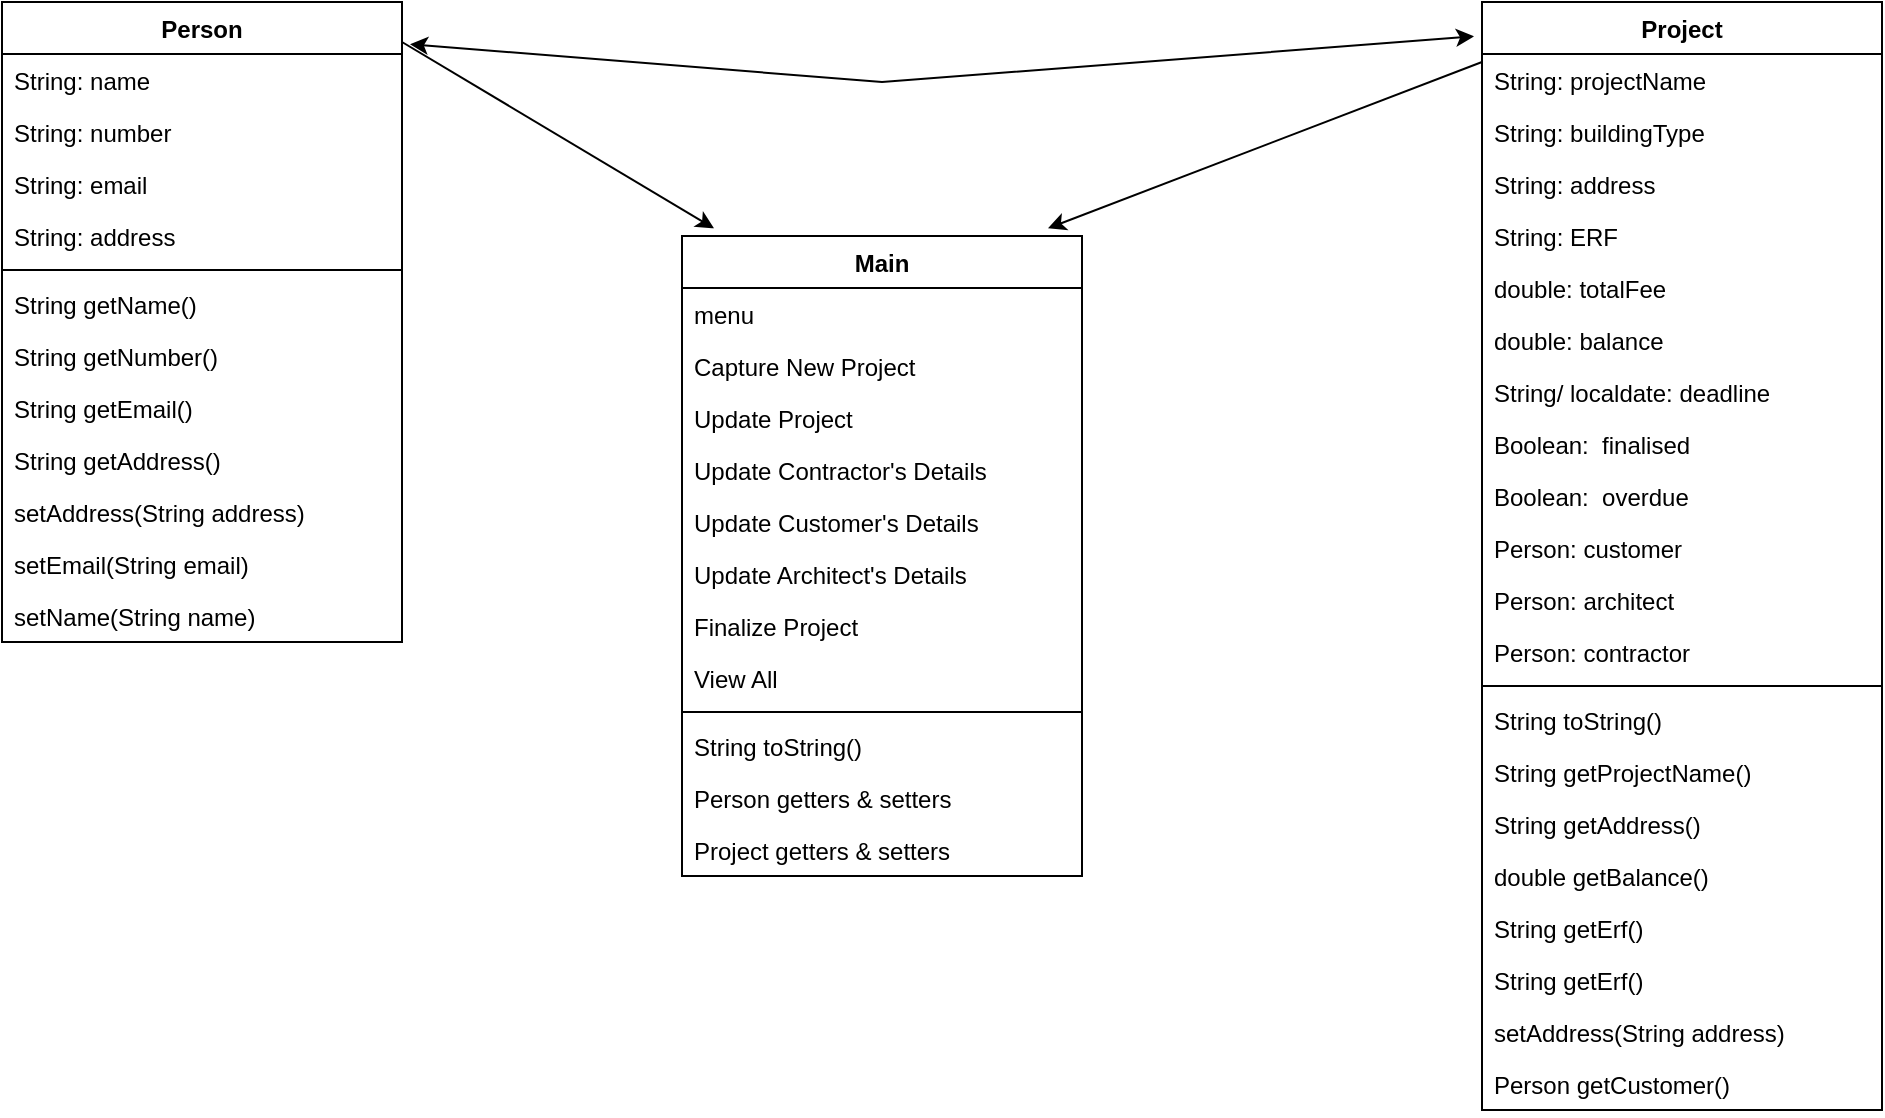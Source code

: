 <mxfile version="20.2.8" type="device"><diagram id="5MRDalEl64zQKChqdPxY" name="Page-1"><mxGraphModel dx="1106" dy="734" grid="1" gridSize="10" guides="1" tooltips="1" connect="1" arrows="1" fold="1" page="1" pageScale="1" pageWidth="1169" pageHeight="827" math="0" shadow="0"><root><mxCell id="0"/><mxCell id="1" parent="0"/><mxCell id="2aHAEHzLw0oZ_h3OBZql-5" value="Project" style="swimlane;fontStyle=1;align=center;verticalAlign=top;childLayout=stackLayout;horizontal=1;startSize=26;horizontalStack=0;resizeParent=1;resizeParentMax=0;resizeLast=0;collapsible=1;marginBottom=0;" vertex="1" parent="1"><mxGeometry x="850" y="50" width="200" height="554" as="geometry"/></mxCell><mxCell id="2aHAEHzLw0oZ_h3OBZql-19" value="String: projectName" style="text;strokeColor=none;fillColor=none;align=left;verticalAlign=top;spacingLeft=4;spacingRight=4;overflow=hidden;rotatable=0;points=[[0,0.5],[1,0.5]];portConstraint=eastwest;" vertex="1" parent="2aHAEHzLw0oZ_h3OBZql-5"><mxGeometry y="26" width="200" height="26" as="geometry"/></mxCell><mxCell id="2aHAEHzLw0oZ_h3OBZql-6" value="String: buildingType" style="text;strokeColor=none;fillColor=none;align=left;verticalAlign=top;spacingLeft=4;spacingRight=4;overflow=hidden;rotatable=0;points=[[0,0.5],[1,0.5]];portConstraint=eastwest;" vertex="1" parent="2aHAEHzLw0oZ_h3OBZql-5"><mxGeometry y="52" width="200" height="26" as="geometry"/></mxCell><mxCell id="2aHAEHzLw0oZ_h3OBZql-20" value="String: address" style="text;strokeColor=none;fillColor=none;align=left;verticalAlign=top;spacingLeft=4;spacingRight=4;overflow=hidden;rotatable=0;points=[[0,0.5],[1,0.5]];portConstraint=eastwest;" vertex="1" parent="2aHAEHzLw0oZ_h3OBZql-5"><mxGeometry y="78" width="200" height="26" as="geometry"/></mxCell><mxCell id="2aHAEHzLw0oZ_h3OBZql-21" value="String: ERF" style="text;strokeColor=none;fillColor=none;align=left;verticalAlign=top;spacingLeft=4;spacingRight=4;overflow=hidden;rotatable=0;points=[[0,0.5],[1,0.5]];portConstraint=eastwest;" vertex="1" parent="2aHAEHzLw0oZ_h3OBZql-5"><mxGeometry y="104" width="200" height="26" as="geometry"/></mxCell><mxCell id="2aHAEHzLw0oZ_h3OBZql-22" value="double: totalFee" style="text;strokeColor=none;fillColor=none;align=left;verticalAlign=top;spacingLeft=4;spacingRight=4;overflow=hidden;rotatable=0;points=[[0,0.5],[1,0.5]];portConstraint=eastwest;" vertex="1" parent="2aHAEHzLw0oZ_h3OBZql-5"><mxGeometry y="130" width="200" height="26" as="geometry"/></mxCell><mxCell id="2aHAEHzLw0oZ_h3OBZql-23" value="double: balance" style="text;strokeColor=none;fillColor=none;align=left;verticalAlign=top;spacingLeft=4;spacingRight=4;overflow=hidden;rotatable=0;points=[[0,0.5],[1,0.5]];portConstraint=eastwest;" vertex="1" parent="2aHAEHzLw0oZ_h3OBZql-5"><mxGeometry y="156" width="200" height="26" as="geometry"/></mxCell><mxCell id="2aHAEHzLw0oZ_h3OBZql-24" value="String/ localdate: deadline" style="text;strokeColor=none;fillColor=none;align=left;verticalAlign=top;spacingLeft=4;spacingRight=4;overflow=hidden;rotatable=0;points=[[0,0.5],[1,0.5]];portConstraint=eastwest;" vertex="1" parent="2aHAEHzLw0oZ_h3OBZql-5"><mxGeometry y="182" width="200" height="26" as="geometry"/></mxCell><mxCell id="2aHAEHzLw0oZ_h3OBZql-25" value="Boolean:  finalised" style="text;strokeColor=none;fillColor=none;align=left;verticalAlign=top;spacingLeft=4;spacingRight=4;overflow=hidden;rotatable=0;points=[[0,0.5],[1,0.5]];portConstraint=eastwest;" vertex="1" parent="2aHAEHzLw0oZ_h3OBZql-5"><mxGeometry y="208" width="200" height="26" as="geometry"/></mxCell><mxCell id="2aHAEHzLw0oZ_h3OBZql-26" value="Boolean:  overdue" style="text;strokeColor=none;fillColor=none;align=left;verticalAlign=top;spacingLeft=4;spacingRight=4;overflow=hidden;rotatable=0;points=[[0,0.5],[1,0.5]];portConstraint=eastwest;" vertex="1" parent="2aHAEHzLw0oZ_h3OBZql-5"><mxGeometry y="234" width="200" height="26" as="geometry"/></mxCell><mxCell id="2aHAEHzLw0oZ_h3OBZql-27" value="Person: customer" style="text;strokeColor=none;fillColor=none;align=left;verticalAlign=top;spacingLeft=4;spacingRight=4;overflow=hidden;rotatable=0;points=[[0,0.5],[1,0.5]];portConstraint=eastwest;" vertex="1" parent="2aHAEHzLw0oZ_h3OBZql-5"><mxGeometry y="260" width="200" height="26" as="geometry"/></mxCell><mxCell id="2aHAEHzLw0oZ_h3OBZql-28" value="Person: architect" style="text;strokeColor=none;fillColor=none;align=left;verticalAlign=top;spacingLeft=4;spacingRight=4;overflow=hidden;rotatable=0;points=[[0,0.5],[1,0.5]];portConstraint=eastwest;" vertex="1" parent="2aHAEHzLw0oZ_h3OBZql-5"><mxGeometry y="286" width="200" height="26" as="geometry"/></mxCell><mxCell id="2aHAEHzLw0oZ_h3OBZql-29" value="Person: contractor" style="text;strokeColor=none;fillColor=none;align=left;verticalAlign=top;spacingLeft=4;spacingRight=4;overflow=hidden;rotatable=0;points=[[0,0.5],[1,0.5]];portConstraint=eastwest;" vertex="1" parent="2aHAEHzLw0oZ_h3OBZql-5"><mxGeometry y="312" width="200" height="26" as="geometry"/></mxCell><mxCell id="2aHAEHzLw0oZ_h3OBZql-7" value="" style="line;strokeWidth=1;fillColor=none;align=left;verticalAlign=middle;spacingTop=-1;spacingLeft=3;spacingRight=3;rotatable=0;labelPosition=right;points=[];portConstraint=eastwest;strokeColor=inherit;" vertex="1" parent="2aHAEHzLw0oZ_h3OBZql-5"><mxGeometry y="338" width="200" height="8" as="geometry"/></mxCell><mxCell id="2aHAEHzLw0oZ_h3OBZql-8" value="String toString()" style="text;strokeColor=none;fillColor=none;align=left;verticalAlign=top;spacingLeft=4;spacingRight=4;overflow=hidden;rotatable=0;points=[[0,0.5],[1,0.5]];portConstraint=eastwest;" vertex="1" parent="2aHAEHzLw0oZ_h3OBZql-5"><mxGeometry y="346" width="200" height="26" as="geometry"/></mxCell><mxCell id="2aHAEHzLw0oZ_h3OBZql-50" value="String getProjectName()" style="text;strokeColor=none;fillColor=none;align=left;verticalAlign=top;spacingLeft=4;spacingRight=4;overflow=hidden;rotatable=0;points=[[0,0.5],[1,0.5]];portConstraint=eastwest;" vertex="1" parent="2aHAEHzLw0oZ_h3OBZql-5"><mxGeometry y="372" width="200" height="26" as="geometry"/></mxCell><mxCell id="2aHAEHzLw0oZ_h3OBZql-51" value="String getAddress()" style="text;strokeColor=none;fillColor=none;align=left;verticalAlign=top;spacingLeft=4;spacingRight=4;overflow=hidden;rotatable=0;points=[[0,0.5],[1,0.5]];portConstraint=eastwest;" vertex="1" parent="2aHAEHzLw0oZ_h3OBZql-5"><mxGeometry y="398" width="200" height="26" as="geometry"/></mxCell><mxCell id="2aHAEHzLw0oZ_h3OBZql-52" value="double getBalance()" style="text;strokeColor=none;fillColor=none;align=left;verticalAlign=top;spacingLeft=4;spacingRight=4;overflow=hidden;rotatable=0;points=[[0,0.5],[1,0.5]];portConstraint=eastwest;" vertex="1" parent="2aHAEHzLw0oZ_h3OBZql-5"><mxGeometry y="424" width="200" height="26" as="geometry"/></mxCell><mxCell id="2aHAEHzLw0oZ_h3OBZql-53" value="String getErf()" style="text;strokeColor=none;fillColor=none;align=left;verticalAlign=top;spacingLeft=4;spacingRight=4;overflow=hidden;rotatable=0;points=[[0,0.5],[1,0.5]];portConstraint=eastwest;" vertex="1" parent="2aHAEHzLw0oZ_h3OBZql-5"><mxGeometry y="450" width="200" height="26" as="geometry"/></mxCell><mxCell id="2aHAEHzLw0oZ_h3OBZql-54" value="String getErf()" style="text;strokeColor=none;fillColor=none;align=left;verticalAlign=top;spacingLeft=4;spacingRight=4;overflow=hidden;rotatable=0;points=[[0,0.5],[1,0.5]];portConstraint=eastwest;" vertex="1" parent="2aHAEHzLw0oZ_h3OBZql-5"><mxGeometry y="476" width="200" height="26" as="geometry"/></mxCell><mxCell id="2aHAEHzLw0oZ_h3OBZql-55" value="setAddress(String address)" style="text;strokeColor=none;fillColor=none;align=left;verticalAlign=top;spacingLeft=4;spacingRight=4;overflow=hidden;rotatable=0;points=[[0,0.5],[1,0.5]];portConstraint=eastwest;" vertex="1" parent="2aHAEHzLw0oZ_h3OBZql-5"><mxGeometry y="502" width="200" height="26" as="geometry"/></mxCell><mxCell id="2aHAEHzLw0oZ_h3OBZql-56" value="Person getCustomer()" style="text;strokeColor=none;fillColor=none;align=left;verticalAlign=top;spacingLeft=4;spacingRight=4;overflow=hidden;rotatable=0;points=[[0,0.5],[1,0.5]];portConstraint=eastwest;" vertex="1" parent="2aHAEHzLw0oZ_h3OBZql-5"><mxGeometry y="528" width="200" height="26" as="geometry"/></mxCell><mxCell id="2aHAEHzLw0oZ_h3OBZql-35" value="Person" style="swimlane;fontStyle=1;align=center;verticalAlign=top;childLayout=stackLayout;horizontal=1;startSize=26;horizontalStack=0;resizeParent=1;resizeParentMax=0;resizeLast=0;collapsible=1;marginBottom=0;" vertex="1" parent="1"><mxGeometry x="110" y="50" width="200" height="320" as="geometry"/></mxCell><mxCell id="2aHAEHzLw0oZ_h3OBZql-36" value="String: name" style="text;strokeColor=none;fillColor=none;align=left;verticalAlign=top;spacingLeft=4;spacingRight=4;overflow=hidden;rotatable=0;points=[[0,0.5],[1,0.5]];portConstraint=eastwest;" vertex="1" parent="2aHAEHzLw0oZ_h3OBZql-35"><mxGeometry y="26" width="200" height="26" as="geometry"/></mxCell><mxCell id="2aHAEHzLw0oZ_h3OBZql-37" value="String: number" style="text;strokeColor=none;fillColor=none;align=left;verticalAlign=top;spacingLeft=4;spacingRight=4;overflow=hidden;rotatable=0;points=[[0,0.5],[1,0.5]];portConstraint=eastwest;" vertex="1" parent="2aHAEHzLw0oZ_h3OBZql-35"><mxGeometry y="52" width="200" height="26" as="geometry"/></mxCell><mxCell id="2aHAEHzLw0oZ_h3OBZql-38" value="String: email" style="text;strokeColor=none;fillColor=none;align=left;verticalAlign=top;spacingLeft=4;spacingRight=4;overflow=hidden;rotatable=0;points=[[0,0.5],[1,0.5]];portConstraint=eastwest;" vertex="1" parent="2aHAEHzLw0oZ_h3OBZql-35"><mxGeometry y="78" width="200" height="26" as="geometry"/></mxCell><mxCell id="2aHAEHzLw0oZ_h3OBZql-39" value="String: address" style="text;strokeColor=none;fillColor=none;align=left;verticalAlign=top;spacingLeft=4;spacingRight=4;overflow=hidden;rotatable=0;points=[[0,0.5],[1,0.5]];portConstraint=eastwest;" vertex="1" parent="2aHAEHzLw0oZ_h3OBZql-35"><mxGeometry y="104" width="200" height="26" as="geometry"/></mxCell><mxCell id="2aHAEHzLw0oZ_h3OBZql-48" value="" style="line;strokeWidth=1;fillColor=none;align=left;verticalAlign=middle;spacingTop=-1;spacingLeft=3;spacingRight=3;rotatable=0;labelPosition=right;points=[];portConstraint=eastwest;strokeColor=inherit;" vertex="1" parent="2aHAEHzLw0oZ_h3OBZql-35"><mxGeometry y="130" width="200" height="8" as="geometry"/></mxCell><mxCell id="2aHAEHzLw0oZ_h3OBZql-49" value="String getName()" style="text;strokeColor=none;fillColor=none;align=left;verticalAlign=top;spacingLeft=4;spacingRight=4;overflow=hidden;rotatable=0;points=[[0,0.5],[1,0.5]];portConstraint=eastwest;" vertex="1" parent="2aHAEHzLw0oZ_h3OBZql-35"><mxGeometry y="138" width="200" height="26" as="geometry"/></mxCell><mxCell id="2aHAEHzLw0oZ_h3OBZql-57" value="String getNumber()" style="text;strokeColor=none;fillColor=none;align=left;verticalAlign=top;spacingLeft=4;spacingRight=4;overflow=hidden;rotatable=0;points=[[0,0.5],[1,0.5]];portConstraint=eastwest;" vertex="1" parent="2aHAEHzLw0oZ_h3OBZql-35"><mxGeometry y="164" width="200" height="26" as="geometry"/></mxCell><mxCell id="2aHAEHzLw0oZ_h3OBZql-58" value="String getEmail()" style="text;strokeColor=none;fillColor=none;align=left;verticalAlign=top;spacingLeft=4;spacingRight=4;overflow=hidden;rotatable=0;points=[[0,0.5],[1,0.5]];portConstraint=eastwest;" vertex="1" parent="2aHAEHzLw0oZ_h3OBZql-35"><mxGeometry y="190" width="200" height="26" as="geometry"/></mxCell><mxCell id="2aHAEHzLw0oZ_h3OBZql-59" value="String getAddress()" style="text;strokeColor=none;fillColor=none;align=left;verticalAlign=top;spacingLeft=4;spacingRight=4;overflow=hidden;rotatable=0;points=[[0,0.5],[1,0.5]];portConstraint=eastwest;" vertex="1" parent="2aHAEHzLw0oZ_h3OBZql-35"><mxGeometry y="216" width="200" height="26" as="geometry"/></mxCell><mxCell id="2aHAEHzLw0oZ_h3OBZql-60" value="setAddress(String address)" style="text;strokeColor=none;fillColor=none;align=left;verticalAlign=top;spacingLeft=4;spacingRight=4;overflow=hidden;rotatable=0;points=[[0,0.5],[1,0.5]];portConstraint=eastwest;" vertex="1" parent="2aHAEHzLw0oZ_h3OBZql-35"><mxGeometry y="242" width="200" height="26" as="geometry"/></mxCell><mxCell id="2aHAEHzLw0oZ_h3OBZql-61" value="setEmail(String email)" style="text;strokeColor=none;fillColor=none;align=left;verticalAlign=top;spacingLeft=4;spacingRight=4;overflow=hidden;rotatable=0;points=[[0,0.5],[1,0.5]];portConstraint=eastwest;" vertex="1" parent="2aHAEHzLw0oZ_h3OBZql-35"><mxGeometry y="268" width="200" height="26" as="geometry"/></mxCell><mxCell id="2aHAEHzLw0oZ_h3OBZql-62" value="setName(String name)" style="text;strokeColor=none;fillColor=none;align=left;verticalAlign=top;spacingLeft=4;spacingRight=4;overflow=hidden;rotatable=0;points=[[0,0.5],[1,0.5]];portConstraint=eastwest;" vertex="1" parent="2aHAEHzLw0oZ_h3OBZql-35"><mxGeometry y="294" width="200" height="26" as="geometry"/></mxCell><mxCell id="2aHAEHzLw0oZ_h3OBZql-63" value="Main" style="swimlane;fontStyle=1;align=center;verticalAlign=top;childLayout=stackLayout;horizontal=1;startSize=26;horizontalStack=0;resizeParent=1;resizeParentMax=0;resizeLast=0;collapsible=1;marginBottom=0;" vertex="1" parent="1"><mxGeometry x="450" y="167" width="200" height="320" as="geometry"/></mxCell><mxCell id="2aHAEHzLw0oZ_h3OBZql-75" value="menu" style="text;strokeColor=none;fillColor=none;align=left;verticalAlign=top;spacingLeft=4;spacingRight=4;overflow=hidden;rotatable=0;points=[[0,0.5],[1,0.5]];portConstraint=eastwest;" vertex="1" parent="2aHAEHzLw0oZ_h3OBZql-63"><mxGeometry y="26" width="200" height="26" as="geometry"/></mxCell><mxCell id="2aHAEHzLw0oZ_h3OBZql-85" value="Capture New Project" style="text;strokeColor=none;fillColor=none;align=left;verticalAlign=top;spacingLeft=4;spacingRight=4;overflow=hidden;rotatable=0;points=[[0,0.5],[1,0.5]];portConstraint=eastwest;" vertex="1" parent="2aHAEHzLw0oZ_h3OBZql-63"><mxGeometry y="52" width="200" height="26" as="geometry"/></mxCell><mxCell id="2aHAEHzLw0oZ_h3OBZql-86" value="Update Project" style="text;strokeColor=none;fillColor=none;align=left;verticalAlign=top;spacingLeft=4;spacingRight=4;overflow=hidden;rotatable=0;points=[[0,0.5],[1,0.5]];portConstraint=eastwest;" vertex="1" parent="2aHAEHzLw0oZ_h3OBZql-63"><mxGeometry y="78" width="200" height="26" as="geometry"/></mxCell><mxCell id="2aHAEHzLw0oZ_h3OBZql-87" value="Update Contractor's Details" style="text;strokeColor=none;fillColor=none;align=left;verticalAlign=top;spacingLeft=4;spacingRight=4;overflow=hidden;rotatable=0;points=[[0,0.5],[1,0.5]];portConstraint=eastwest;" vertex="1" parent="2aHAEHzLw0oZ_h3OBZql-63"><mxGeometry y="104" width="200" height="26" as="geometry"/></mxCell><mxCell id="2aHAEHzLw0oZ_h3OBZql-88" value="Update Customer's Details" style="text;strokeColor=none;fillColor=none;align=left;verticalAlign=top;spacingLeft=4;spacingRight=4;overflow=hidden;rotatable=0;points=[[0,0.5],[1,0.5]];portConstraint=eastwest;" vertex="1" parent="2aHAEHzLw0oZ_h3OBZql-63"><mxGeometry y="130" width="200" height="26" as="geometry"/></mxCell><mxCell id="2aHAEHzLw0oZ_h3OBZql-89" value="Update Architect's Details" style="text;strokeColor=none;fillColor=none;align=left;verticalAlign=top;spacingLeft=4;spacingRight=4;overflow=hidden;rotatable=0;points=[[0,0.5],[1,0.5]];portConstraint=eastwest;" vertex="1" parent="2aHAEHzLw0oZ_h3OBZql-63"><mxGeometry y="156" width="200" height="26" as="geometry"/></mxCell><mxCell id="2aHAEHzLw0oZ_h3OBZql-90" value="Finalize Project" style="text;strokeColor=none;fillColor=none;align=left;verticalAlign=top;spacingLeft=4;spacingRight=4;overflow=hidden;rotatable=0;points=[[0,0.5],[1,0.5]];portConstraint=eastwest;" vertex="1" parent="2aHAEHzLw0oZ_h3OBZql-63"><mxGeometry y="182" width="200" height="26" as="geometry"/></mxCell><mxCell id="2aHAEHzLw0oZ_h3OBZql-91" value="View All" style="text;strokeColor=none;fillColor=none;align=left;verticalAlign=top;spacingLeft=4;spacingRight=4;overflow=hidden;rotatable=0;points=[[0,0.5],[1,0.5]];portConstraint=eastwest;" vertex="1" parent="2aHAEHzLw0oZ_h3OBZql-63"><mxGeometry y="208" width="200" height="26" as="geometry"/></mxCell><mxCell id="2aHAEHzLw0oZ_h3OBZql-76" value="" style="line;strokeWidth=1;fillColor=none;align=left;verticalAlign=middle;spacingTop=-1;spacingLeft=3;spacingRight=3;rotatable=0;labelPosition=right;points=[];portConstraint=eastwest;strokeColor=inherit;" vertex="1" parent="2aHAEHzLw0oZ_h3OBZql-63"><mxGeometry y="234" width="200" height="8" as="geometry"/></mxCell><mxCell id="2aHAEHzLw0oZ_h3OBZql-77" value="String toString()" style="text;strokeColor=none;fillColor=none;align=left;verticalAlign=top;spacingLeft=4;spacingRight=4;overflow=hidden;rotatable=0;points=[[0,0.5],[1,0.5]];portConstraint=eastwest;" vertex="1" parent="2aHAEHzLw0oZ_h3OBZql-63"><mxGeometry y="242" width="200" height="26" as="geometry"/></mxCell><mxCell id="2aHAEHzLw0oZ_h3OBZql-78" value="Person getters &amp; setters" style="text;strokeColor=none;fillColor=none;align=left;verticalAlign=top;spacingLeft=4;spacingRight=4;overflow=hidden;rotatable=0;points=[[0,0.5],[1,0.5]];portConstraint=eastwest;" vertex="1" parent="2aHAEHzLw0oZ_h3OBZql-63"><mxGeometry y="268" width="200" height="26" as="geometry"/></mxCell><mxCell id="2aHAEHzLw0oZ_h3OBZql-92" value="Project getters &amp; setters" style="text;strokeColor=none;fillColor=none;align=left;verticalAlign=top;spacingLeft=4;spacingRight=4;overflow=hidden;rotatable=0;points=[[0,0.5],[1,0.5]];portConstraint=eastwest;" vertex="1" parent="2aHAEHzLw0oZ_h3OBZql-63"><mxGeometry y="294" width="200" height="26" as="geometry"/></mxCell><mxCell id="2aHAEHzLw0oZ_h3OBZql-98" value="" style="endArrow=classic;startArrow=classic;html=1;rounded=0;fontFamily=Verdana;fontSize=13;exitX=1.02;exitY=0.066;exitDx=0;exitDy=0;exitPerimeter=0;entryX=-0.02;entryY=0.031;entryDx=0;entryDy=0;entryPerimeter=0;" edge="1" parent="1" source="2aHAEHzLw0oZ_h3OBZql-35" target="2aHAEHzLw0oZ_h3OBZql-5"><mxGeometry width="50" height="50" relative="1" as="geometry"><mxPoint x="460" y="280" as="sourcePoint"/><mxPoint x="510" y="230" as="targetPoint"/><Array as="points"><mxPoint x="550" y="90"/></Array></mxGeometry></mxCell><mxCell id="2aHAEHzLw0oZ_h3OBZql-102" value="" style="endArrow=classic;html=1;rounded=0;fontFamily=Verdana;fontSize=13;entryX=0.915;entryY=-0.012;entryDx=0;entryDy=0;entryPerimeter=0;" edge="1" parent="1" target="2aHAEHzLw0oZ_h3OBZql-63"><mxGeometry width="50" height="50" relative="1" as="geometry"><mxPoint x="850" y="80" as="sourcePoint"/><mxPoint x="730" y="250" as="targetPoint"/></mxGeometry></mxCell><mxCell id="2aHAEHzLw0oZ_h3OBZql-104" value="" style="endArrow=classic;html=1;rounded=0;fontFamily=Verdana;fontSize=13;entryX=0.08;entryY=-0.012;entryDx=0;entryDy=0;entryPerimeter=0;" edge="1" parent="1" target="2aHAEHzLw0oZ_h3OBZql-63"><mxGeometry width="50" height="50" relative="1" as="geometry"><mxPoint x="310" y="70" as="sourcePoint"/><mxPoint x="473" y="170" as="targetPoint"/></mxGeometry></mxCell></root></mxGraphModel></diagram></mxfile>